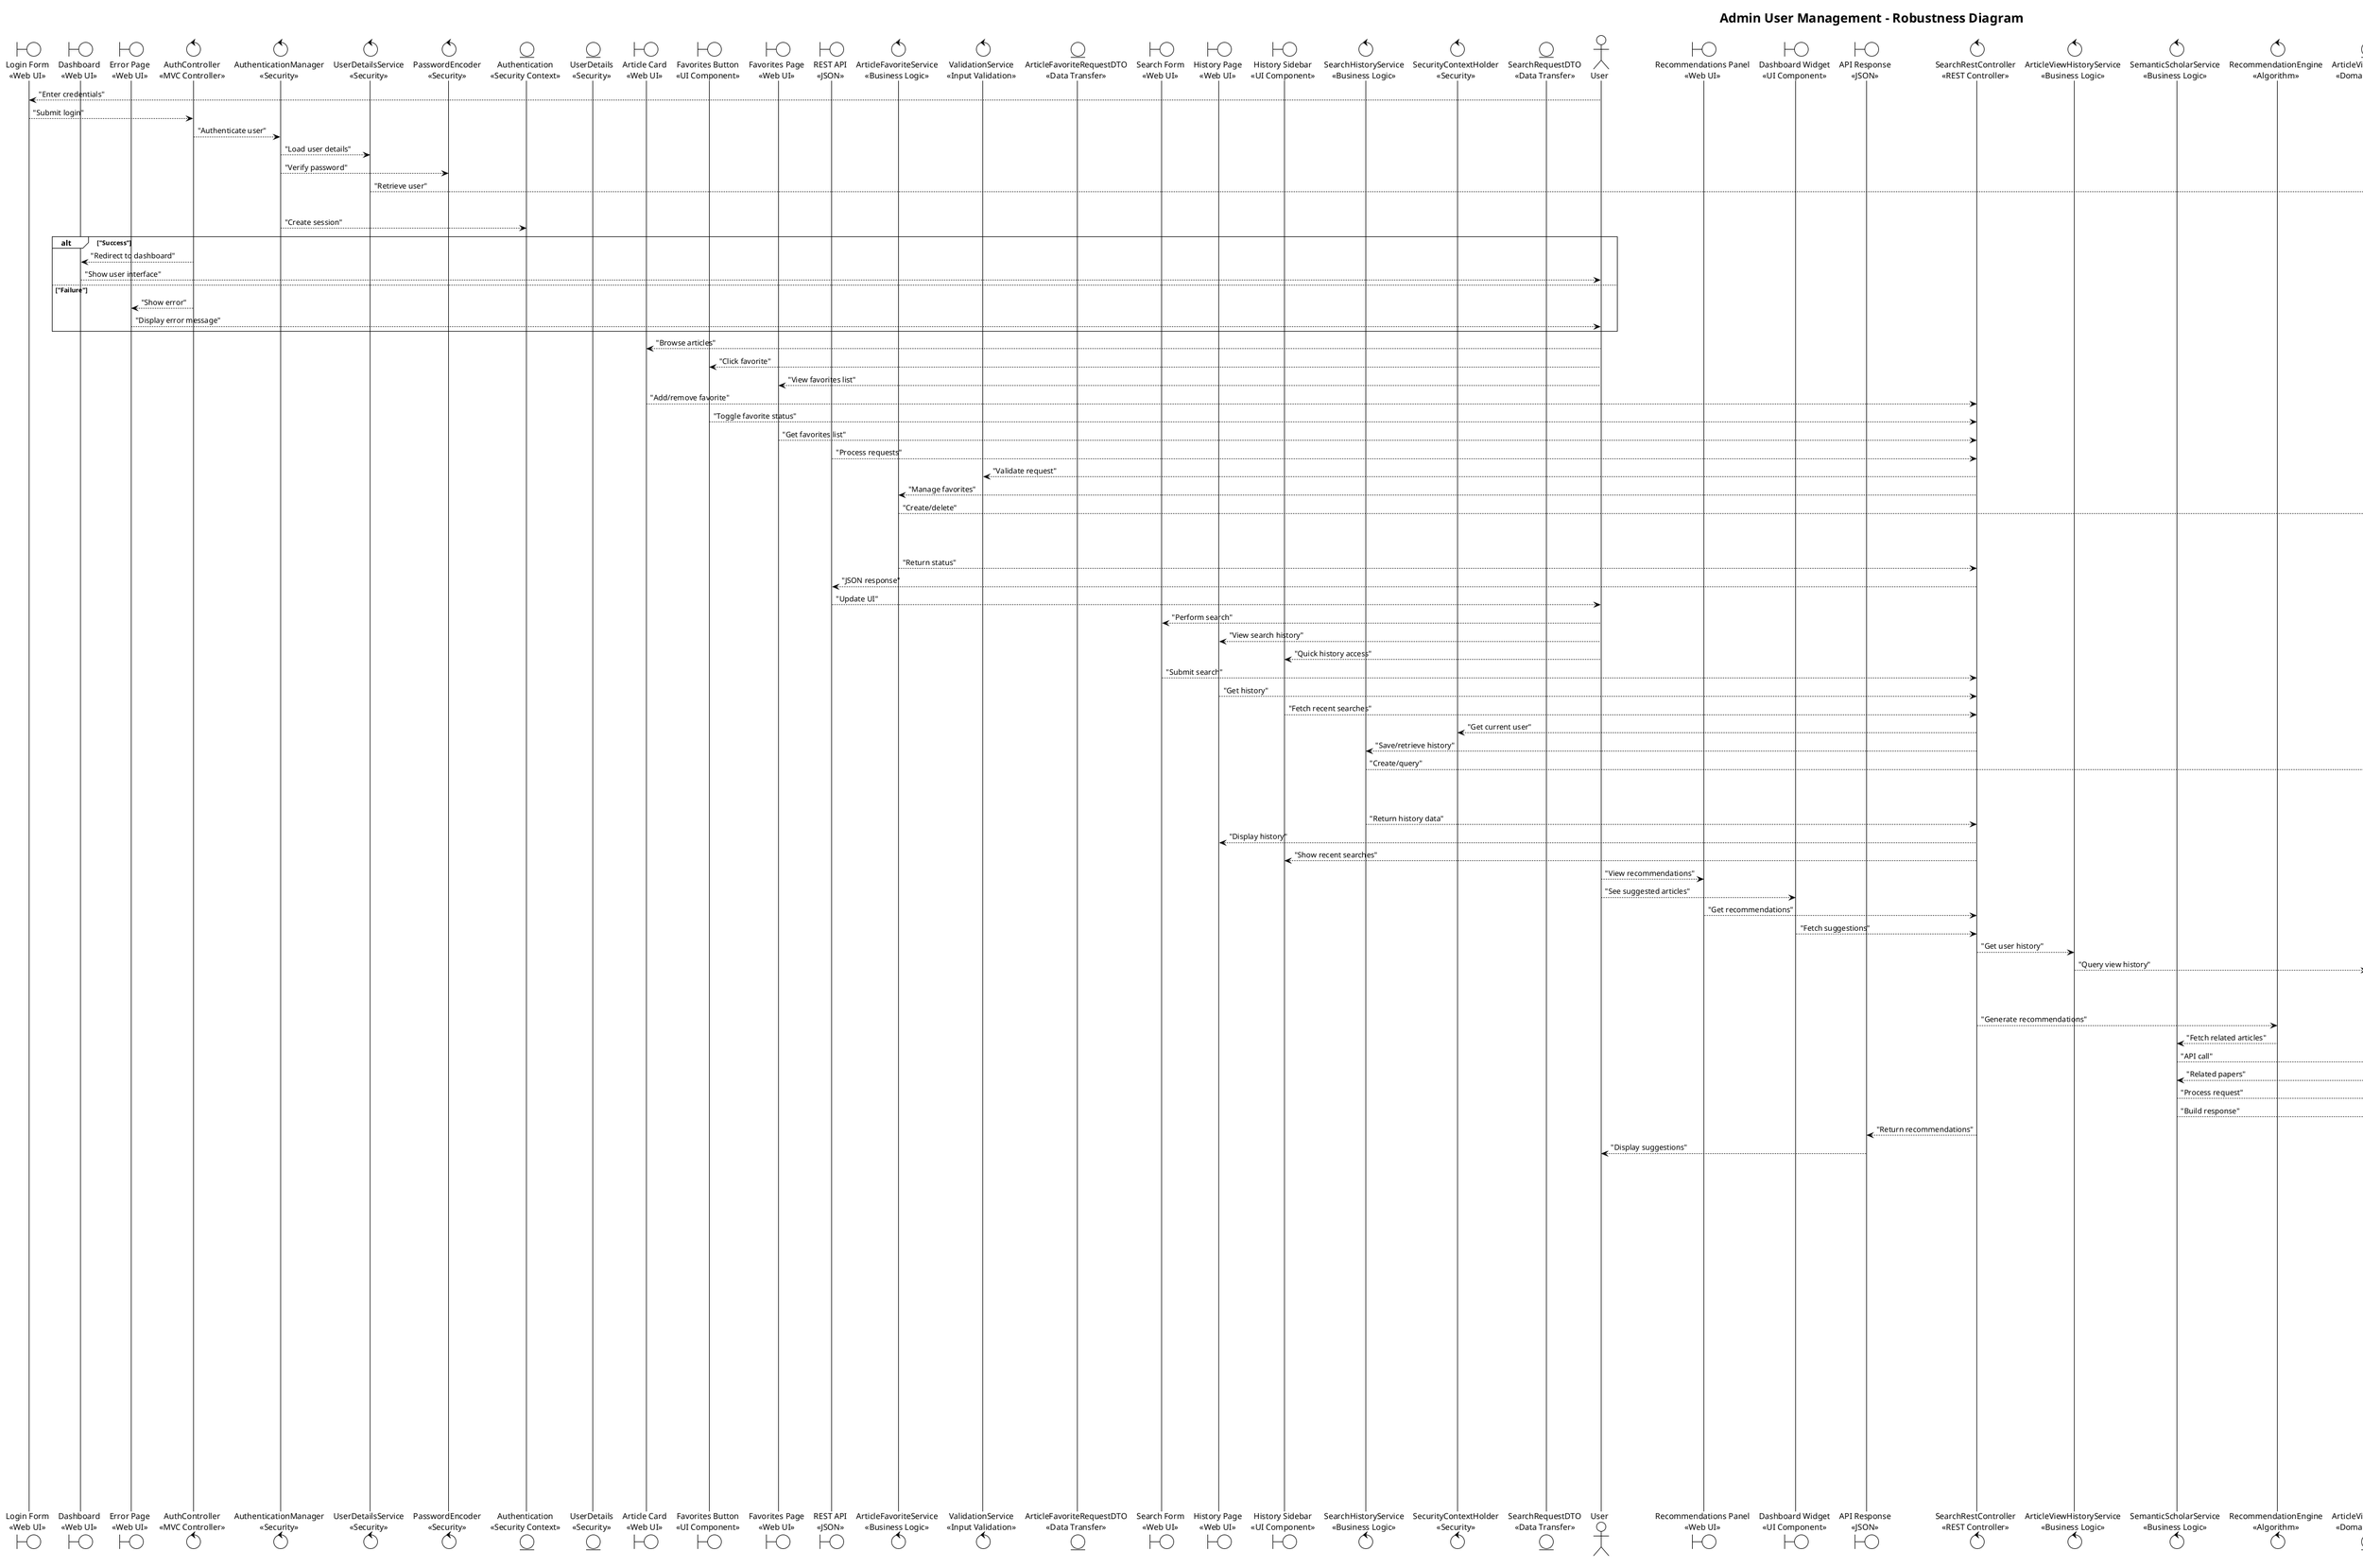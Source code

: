 @startuml "Robustness Diagrams - Additional Use Cases"

!theme plain

' ===== USER AUTHENTICATION ROBUSTNESS =====
!startsub AUTH_ROBUSTNESS
title User Authentication - Robustness Diagram

actor "User" as User

' Interface Objects
boundary "Login Form\n<<Web UI>>" as LoginForm
boundary "Dashboard\n<<Web UI>>" as Dashboard
boundary "Error Page\n<<Web UI>>" as ErrorPage

' Control Objects
control "AuthController\n<<MVC Controller>>" as AuthController
control "AuthenticationManager\n<<Security>>" as AuthManager
control "UserDetailsService\n<<Security>>" as UserDetailsService
control "PasswordEncoder\n<<Security>>" as PasswordEncoder

' Entity Objects
entity "User\n<<Domain Entity>>" as UserEntity
entity "Authentication\n<<Security Context>>" as AuthContext
entity "UserDetails\n<<Security>>" as UserDetails
database "Database\n<<Data Store>>" as Database

' Relationships
User --> LoginForm : "Enter credentials"
LoginForm --> AuthController : "Submit login"
AuthController --> AuthManager : "Authenticate user"
AuthManager --> UserDetailsService : "Load user details"
AuthManager --> PasswordEncoder : "Verify password"
UserDetailsService --> UserEntity : "Retrieve user"
UserEntity --> Database : "Stored in"
AuthManager --> AuthContext : "Create session"

alt "Success"
    AuthController --> Dashboard : "Redirect to dashboard"
    Dashboard --> User : "Show user interface"
else "Failure"
    AuthController --> ErrorPage : "Show error"
    ErrorPage --> User : "Display error message"
end

!endsub

' ===== FAVORITES MANAGEMENT ROBUSTNESS =====
!startsub FAVORITES_ROBUSTNESS
title Favorites Management - Robustness Diagram

actor "Authenticated User" as User

' Interface Objects
boundary "Article Card\n<<Web UI>>" as ArticleCard
boundary "Favorites Button\n<<UI Component>>" as FavButton
boundary "Favorites Page\n<<Web UI>>" as FavoritesPage
boundary "REST API\n<<JSON>>" as RestAPI

' Control Objects
control "SearchRestController\n<<REST Controller>>" as RestController
control "ArticleFavoriteService\n<<Business Logic>>" as FavoriteService
control "ValidationService\n<<Input Validation>>" as ValidationService

' Entity Objects
entity "ArticleFavorite\n<<Domain Entity>>" as FavoriteEntity
entity "ArticleFavoriteRequestDTO\n<<Data Transfer>>" as FavoriteRequest
entity "User\n<<Domain Entity>>" as UserEntity
database "Database\n<<Data Store>>" as Database

' Relationships
User --> ArticleCard : "Browse articles"
User --> FavButton : "Click favorite"
User --> FavoritesPage : "View favorites list"

ArticleCard --> RestController : "Add/remove favorite"
FavButton --> RestController : "Toggle favorite status"
FavoritesPage --> RestController : "Get favorites list"
RestAPI --> RestController : "Process requests"

RestController --> ValidationService : "Validate request"
RestController --> FavoriteService : "Manage favorites"
FavoriteService --> FavoriteEntity : "Create/delete"
FavoriteEntity --> UserEntity : "Belongs to"
FavoriteEntity --> Database : "Persisted in"

FavoriteService --> RestController : "Return status"
RestController --> RestAPI : "JSON response"
RestAPI --> User : "Update UI"

!endsub

' ===== SEARCH HISTORY ROBUSTNESS =====
!startsub HISTORY_ROBUSTNESS
title Search History - Robustness Diagram

actor "Authenticated User" as User

' Interface Objects
boundary "Search Form\n<<Web UI>>" as SearchForm
boundary "History Page\n<<Web UI>>" as HistoryPage
boundary "History Sidebar\n<<UI Component>>" as HistorySidebar

' Control Objects
control "SearchRestController\n<<REST Controller>>" as RestController
control "SearchHistoryService\n<<Business Logic>>" as HistoryService
control "SecurityContextHolder\n<<Security>>" as SecurityContext

' Entity Objects
entity "SearchHistory\n<<Domain Entity>>" as HistoryEntity
entity "SearchRequestDTO\n<<Data Transfer>>" as SearchRequest
entity "User\n<<Domain Entity>>" as UserEntity
database "Database\n<<Data Store>>" as Database

' Relationships
User --> SearchForm : "Perform search"
User --> HistoryPage : "View search history"
User --> HistorySidebar : "Quick history access"

SearchForm --> RestController : "Submit search"
HistoryPage --> RestController : "Get history"
HistorySidebar --> RestController : "Fetch recent searches"

RestController --> SecurityContext : "Get current user"
RestController --> HistoryService : "Save/retrieve history"
HistoryService --> HistoryEntity : "Create/query"
HistoryEntity --> UserEntity : "Belongs to"
HistoryEntity --> Database : "Persisted in"

HistoryService --> RestController : "Return history data"
RestController --> HistoryPage : "Display history"
RestController --> HistorySidebar : "Show recent searches"

!endsub

' ===== RECOMMENDATIONS ROBUSTNESS =====
!startsub RECOMMENDATIONS_ROBUSTNESS
title Recommendations Engine - Robustness Diagram

actor "User" as User

' Interface Objects
boundary "Recommendations Panel\n<<Web UI>>" as RecommendationsPanel
boundary "Dashboard Widget\n<<UI Component>>" as DashboardWidget
boundary "API Response\n<<JSON>>" as APIResponse

' Control Objects
control "SearchRestController\n<<REST Controller>>" as RestController
control "ArticleViewHistoryService\n<<Business Logic>>" as ViewHistoryService
control "SemanticScholarService\n<<Business Logic>>" as ScholarService
control "RecommendationEngine\n<<Algorithm>>" as RecommendationEngine

' Entity Objects
entity "ArticleViewHistory\n<<Domain Entity>>" as ViewHistoryEntity
entity "RecommendationRequestDTO\n<<Data Transfer>>" as RecommendationRequest
entity "SearchResponseDTO\n<<Data Transfer>>" as SearchResponse
entity "User\n<<Domain Entity>>" as UserEntity
database "Database\n<<Data Store>>" as Database
control "External API\n<<Semantic Scholar>>" as ExternalAPI

' Relationships
User --> RecommendationsPanel : "View recommendations"
User --> DashboardWidget : "See suggested articles"

RecommendationsPanel --> RestController : "Get recommendations"
DashboardWidget --> RestController : "Fetch suggestions"

RestController --> ViewHistoryService : "Get user history"
ViewHistoryService --> ViewHistoryEntity : "Query view history"
ViewHistoryEntity --> UserEntity : "Belongs to"
ViewHistoryEntity --> Database : "Stored in"

RestController --> RecommendationEngine : "Generate recommendations"
RecommendationEngine --> ScholarService : "Fetch related articles"
ScholarService --> ExternalAPI : "API call"
ExternalAPI --> ScholarService : "Related papers"

ScholarService --> RecommendationRequest : "Process request"
ScholarService --> SearchResponse : "Build response"
RestController --> APIResponse : "Return recommendations"
APIResponse --> User : "Display suggestions"

!endsub

' ===== ADMIN MANAGEMENT ROBUSTNESS =====
!startsub ADMIN_ROBUSTNESS
title Admin User Management - Robustness Diagram

actor "Administrator" as Admin

' Interface Objects
boundary "Admin Dashboard\n<<Web UI>>" as AdminDashboard
boundary "User Management Table\n<<Web UI>>" as UserTable
boundary "Confirmation Dialog\n<<UI Component>>" as ConfirmDialog

' Control Objects
control "AdminController\n<<MVC Controller>>" as AdminController
control "AdminService\n<<Business Logic>>" as AdminService
control "UserService\n<<Business Logic>>" as UserService
control "SecurityService\n<<Authorization>>" as SecurityService

' Entity Objects
entity "User\n<<Domain Entity>>" as UserEntity
entity "SearchHistory\n<<Domain Entity>>" as HistoryEntity
entity "ArticleFavorite\n<<Domain Entity>>" as FavoriteEntity
entity "ArticleViewHistory\n<<Domain Entity>>" as ViewEntity
database "Database\n<<Data Store>>" as Database

' Relationships
Admin --> AdminDashboard : "Access admin panel"
Admin --> UserTable : "Manage users"
Admin --> ConfirmDialog : "Confirm actions"

AdminDashboard --> AdminController : "Admin requests"
UserTable --> AdminController : "User operations"
ConfirmDialog --> AdminController : "Confirmed actions"

AdminController --> SecurityService : "@PreAuthorize check"
AdminController --> AdminService : "Admin operations"
AdminService --> UserService : "User management"

UserService --> UserEntity : "CRUD operations"
UserEntity --> Database : "Stored in"

' Cascade relationships
UserEntity --> HistoryEntity : "Owns search history"
UserEntity --> FavoriteEntity : "Owns favorites"
UserEntity --> ViewEntity : "Owns view history"

HistoryEntity --> Database : "Cascade delete"
FavoriteEntity --> Database : "Cascade delete"  
ViewEntity --> Database : "Cascade delete"

AdminService --> AdminController : "Operation result"
AdminController --> AdminDashboard : "Update admin view"

!endsub

@enduml
